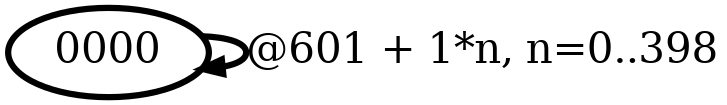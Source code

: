 digraph G {
        node [style=rounded, penwidth=3, fontsize=20, shape=oval];
        "0000" -> "0000" [label="@601 + 1*n, n=0..398", color=black,arrowsize=1,style=bold,penwidth=3,fontsize=20];
}
